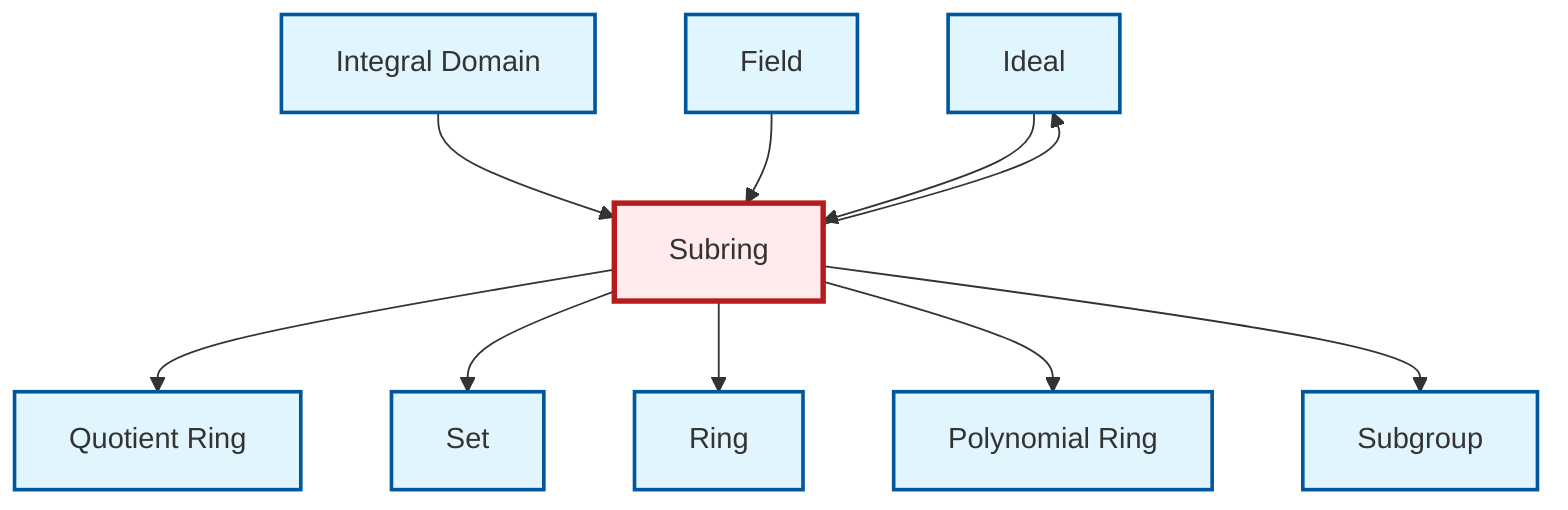 graph TD
    classDef definition fill:#e1f5fe,stroke:#01579b,stroke-width:2px
    classDef theorem fill:#f3e5f5,stroke:#4a148c,stroke-width:2px
    classDef axiom fill:#fff3e0,stroke:#e65100,stroke-width:2px
    classDef example fill:#e8f5e9,stroke:#1b5e20,stroke-width:2px
    classDef current fill:#ffebee,stroke:#b71c1c,stroke-width:3px
    def-ideal["Ideal"]:::definition
    def-integral-domain["Integral Domain"]:::definition
    def-subring["Subring"]:::definition
    def-quotient-ring["Quotient Ring"]:::definition
    def-set["Set"]:::definition
    def-field["Field"]:::definition
    def-ring["Ring"]:::definition
    def-subgroup["Subgroup"]:::definition
    def-polynomial-ring["Polynomial Ring"]:::definition
    def-subring --> def-quotient-ring
    def-integral-domain --> def-subring
    def-subring --> def-ideal
    def-field --> def-subring
    def-subring --> def-set
    def-subring --> def-ring
    def-ideal --> def-subring
    def-subring --> def-polynomial-ring
    def-subring --> def-subgroup
    class def-subring current